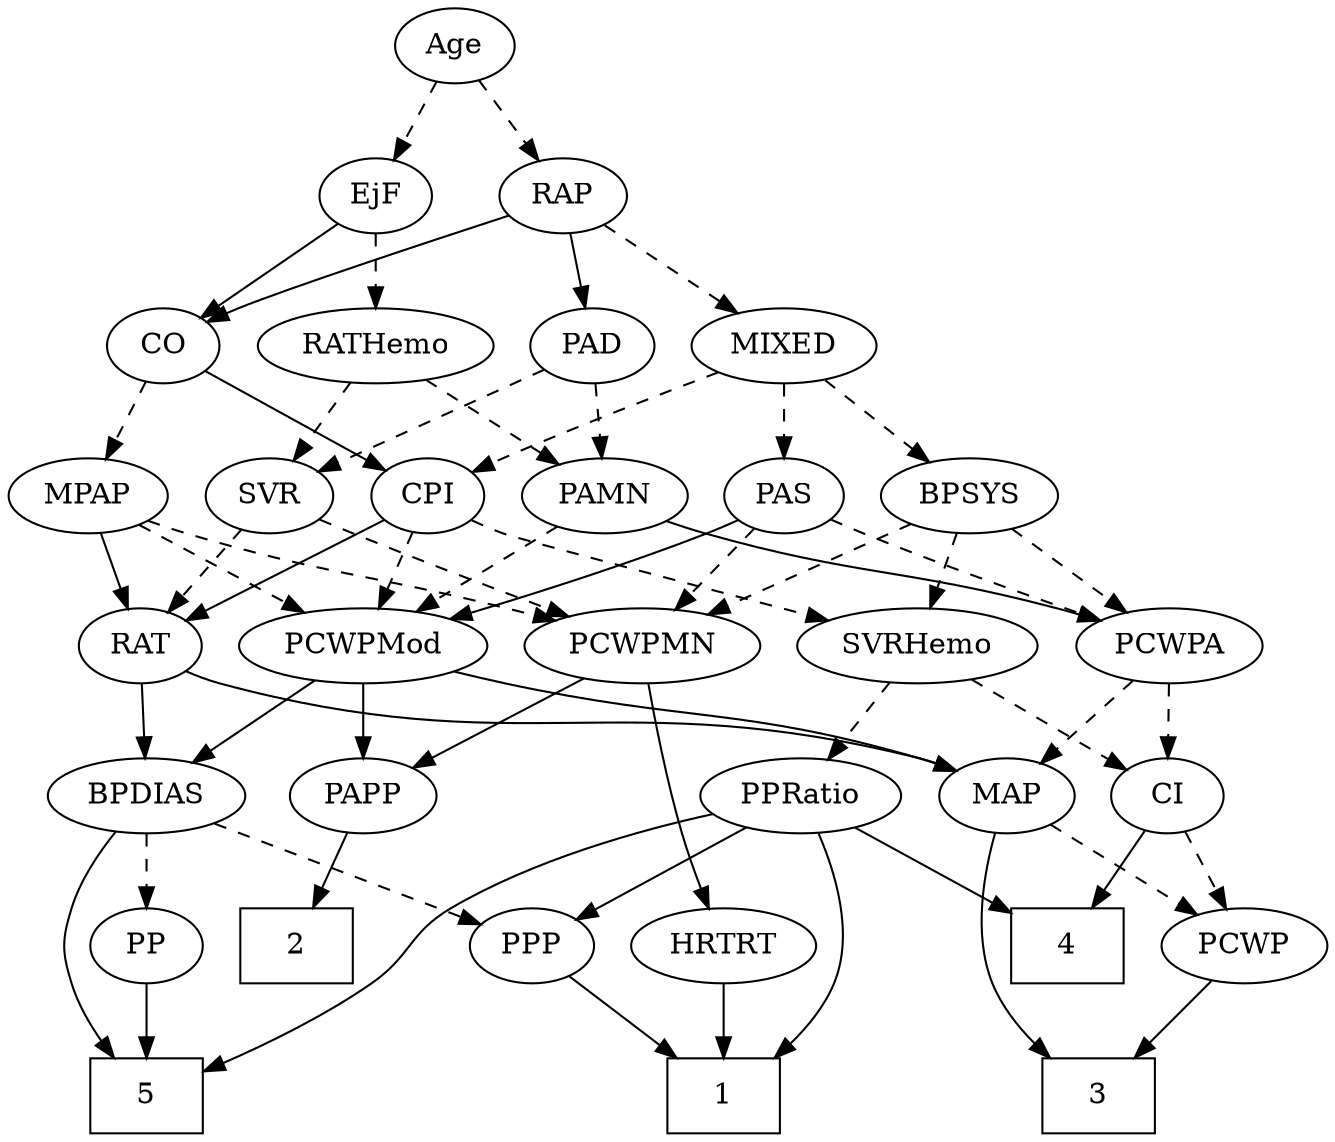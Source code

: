 strict digraph {
	graph [bb="0,0,582.75,540"];
	node [label="\N"];
	1	[height=0.5,
		pos="276.1,18",
		shape=box,
		width=0.75];
	2	[height=0.5,
		pos="399.1,90",
		shape=box,
		width=0.75];
	3	[height=0.5,
		pos="103.1,18",
		shape=box,
		width=0.75];
	4	[height=0.5,
		pos="115.1,90",
		shape=box,
		width=0.75];
	5	[height=0.5,
		pos="543.1,18",
		shape=box,
		width=0.75];
	Age	[height=0.5,
		pos="351.1,522",
		width=0.75];
	EjF	[height=0.5,
		pos="388.1,450",
		width=0.75];
	Age -> EjF	[pos="e,379.56,467.15 359.68,504.76 364.16,496.28 369.75,485.71 374.78,476.2",
		style=dashed];
	RAP	[height=0.5,
		pos="315.1,450",
		width=0.77632];
	Age -> RAP	[pos="e,323.65,467.63 342.75,504.76 338.45,496.4 333.11,486.02 328.27,476.61",
		style=dashed];
	CO	[height=0.5,
		pos="315.1,378",
		width=0.75];
	EjF -> CO	[pos="e,329.85,393.14 373.32,434.83 362.93,424.87 348.85,411.37 337.14,400.14",
		style=solid];
	RATHemo	[height=0.5,
		pos="485.1,378",
		width=1.3721];
	EjF -> RATHemo	[pos="e,463.69,394.45 405.89,436.16 419.77,426.14 439.35,412.02 455.57,400.31",
		style=dashed];
	MIXED	[height=0.5,
		pos="230.1,378",
		width=1.1193];
	RAP -> MIXED	[pos="e,248.63,394.26 298.3,435.17 286.44,425.4 270.31,412.11 256.71,400.91",
		style=dashed];
	PAD	[height=0.5,
		pos="389.1,378",
		width=0.79437];
	RAP -> PAD	[pos="e,373.78,393.49 330.43,434.5 340.85,424.64 354.8,411.44 366.49,400.38",
		style=solid];
	RAP -> CO	[pos="e,315.1,396.1 315.1,431.7 315.1,423.98 315.1,414.71 315.1,406.11",
		style=solid];
	BPSYS	[height=0.5,
		pos="147.1,306",
		width=1.0471];
	MIXED -> BPSYS	[pos="e,164.79,321.92 212.09,361.81 200.59,352.11 185.5,339.39 172.76,328.64",
		style=dashed];
	PAS	[height=0.5,
		pos="230.1,306",
		width=0.75];
	MIXED -> PAS	[pos="e,230.1,324.1 230.1,359.7 230.1,351.98 230.1,342.71 230.1,334.11",
		style=dashed];
	CPI	[height=0.5,
		pos="302.1,306",
		width=0.75];
	MIXED -> CPI	[pos="e,287.15,321.54 246.08,361.46 256.04,351.78 269,339.17 279.95,328.53",
		style=dashed];
	MPAP	[height=0.5,
		pos="472.1,306",
		width=0.97491];
	RAT	[height=0.5,
		pos="518.1,234",
		width=0.75827];
	MPAP -> RAT	[pos="e,507.49,251.15 482.77,288.76 488.46,280.11 495.57,269.27 501.93,259.6",
		style=solid];
	PCWPMod	[height=0.5,
		pos="421.1,234",
		width=1.4443];
	MPAP -> PCWPMod	[pos="e,433.22,251.63 460.27,288.76 453.99,280.14 446.13,269.36 439.11,259.73",
		style=dashed];
	PCWPMN	[height=0.5,
		pos="301.1,234",
		width=1.3902];
	MPAP -> PCWPMN	[pos="e,332.86,248 445.38,294.06 417.8,282.77 374.4,265.01 342.4,251.91",
		style=dashed];
	PCWPA	[height=0.5,
		pos="73.097,234",
		width=1.1555];
	BPSYS -> PCWPA	[pos="e,89.73,250.73 130.67,289.46 120.78,280.11 108.01,268.02 97.005,257.62",
		style=dashed];
	BPSYS -> PCWPMN	[pos="e,271.29,248.55 173.57,292.97 197.88,281.92 234.22,265.4 261.89,252.82",
		style=dashed];
	SVRHemo	[height=0.5,
		pos="183.1,234",
		width=1.3902];
	BPSYS -> SVRHemo	[pos="e,174.38,251.96 155.63,288.41 159.83,280.25 164.98,270.22 169.69,261.07",
		style=dashed];
	PAMN	[height=0.5,
		pos="383.1,306",
		width=1.011];
	PAD -> PAMN	[pos="e,384.56,324.1 387.61,359.7 386.95,351.98 386.16,342.71 385.42,334.11",
		style=dashed];
	SVR	[height=0.5,
		pos="553.1,306",
		width=0.77632];
	PAD -> SVR	[pos="e,531.26,317.24 411.54,366.8 416.64,364.52 422.04,362.15 427.1,360 466.36,343.28 476.92,340.91 516.1,324 517.95,323.2 519.84,322.37 \
521.75,321.52",
		style=dashed];
	CO -> MPAP	[pos="e,446.04,318.16 336.37,366.83 341.2,364.56 346.32,362.18 351.1,360 379.72,346.98 412.39,332.7 436.56,322.25",
		style=dashed];
	CO -> CPI	[pos="e,305.31,324.28 311.95,360.05 310.52,352.35 308.79,343.03 307.18,334.36",
		style=solid];
	PAS -> PCWPMod	[pos="e,383.4,246.59 251.24,294.53 256.08,292.27 261.23,289.97 266.1,288 301.65,273.58 342.77,259.64 373.72,249.68",
		style=solid];
	PAS -> PCWPA	[pos="e,101.56,247.2 208.82,294.83 203.99,292.56 198.88,290.18 194.1,288 166.39,275.39 134.89,261.61 110.98,251.27",
		style=dashed];
	PAS -> PCWPMN	[pos="e,284.67,251.2 244.81,290.5 254.25,281.19 266.71,268.9 277.51,258.25",
		style=dashed];
	PAMN -> PCWPMod	[pos="e,411.89,251.96 392.1,288.41 396.58,280.16 402.09,270.01 407.1,260.78",
		style=dashed];
	PAMN -> PCWPA	[pos="e,103.89,246.12 355.77,293.71 350,291.6 343.9,289.57 338.1,288 244.99,262.84 217.68,275.32 124.1,252 120.69,251.15 117.18,250.18 \
113.67,249.15",
		style=solid];
	RATHemo -> PAMN	[pos="e,403.45,320.97 462.96,361.81 448.03,351.57 428.18,337.94 412.01,326.84",
		style=dashed];
	RATHemo -> SVR	[pos="e,538.8,321.72 500.87,360.76 510,351.37 521.62,339.41 531.58,329.15",
		style=dashed];
	CPI -> RAT	[pos="e,497.07,245.77 323.13,294.23 327.97,291.98 333.15,289.77 338.1,288 400.22,265.81 419.97,274.19 482.1,252 483.95,251.34 485.84,250.61 \
487.73,249.84",
		style=solid];
	CPI -> PCWPMod	[pos="e,395.6,250 321.75,293.44 339.42,283.04 365.78,267.54 386.91,255.11",
		style=dashed];
	CPI -> SVRHemo	[pos="e,208.16,249.74 282.45,293.44 264.66,282.98 238.07,267.34 216.87,254.87",
		style=dashed];
	BPDIAS	[height=0.5,
		pos="518.1,162",
		width=1.1735];
	RAT -> BPDIAS	[pos="e,518.1,180.1 518.1,215.7 518.1,207.98 518.1,198.71 518.1,190.11",
		style=solid];
	MAP	[height=0.5,
		pos="147.1,162",
		width=0.84854];
	RAT -> MAP	[pos="e,169.79,174.21 497.6,221.94 492.64,219.66 487.28,217.5 482.1,216 354.77,179.24 313.96,214.84 186.1,180 183.81,179.38 181.49,178.64 \
179.17,177.84",
		style=solid];
	SVR -> RAT	[pos="e,526.41,251.63 544.98,288.76 540.8,280.4 535.6,270.02 530.9,260.61",
		style=dashed];
	SVR -> PCWPMN	[pos="e,338.47,246.1 531.49,294.18 526.51,291.94 521.18,289.73 516.1,288 448.75,265.03 428.98,269.86 360.1,252 356.26,251.01 352.29,249.94 \
348.31,248.85",
		style=dashed];
	PCWPMod -> BPDIAS	[pos="e,497.63,177.77 442.62,217.46 456.34,207.57 474.28,194.62 489.23,183.83",
		style=solid];
	PCWPMod -> MAP	[pos="e,170.31,174.05 382.48,221.81 375.07,219.79 367.36,217.76 360.1,216 283.35,197.39 261.36,203.91 186.1,180 183.98,179.33 181.82,178.58 \
179.66,177.78",
		style=solid];
	PAPP	[height=0.5,
		pos="399.1,162",
		width=0.88464];
	PCWPMod -> PAPP	[pos="e,404.37,179.79 415.77,216.05 413.26,208.06 410.2,198.33 407.39,189.4",
		style=solid];
	PCWPA -> MAP	[pos="e,131.38,177.86 89.889,217.12 100.01,207.55 113.03,195.23 124.1,184.76",
		style=dashed];
	CI	[height=0.5,
		pos="71.097,162",
		width=0.75];
	PCWPA -> CI	[pos="e,71.586,180.1 72.603,215.7 72.382,207.98 72.117,198.71 71.872,190.11",
		style=dashed];
	PCWPMN -> PAPP	[pos="e,380.06,176.6 322.85,217.46 337.31,207.13 356.42,193.48 371.89,182.43",
		style=solid];
	HRTRT	[height=0.5,
		pos="276.1,90",
		width=1.1013];
	PCWPMN -> HRTRT	[pos="e,279.12,108.19 298.08,215.87 293.82,191.67 285.99,147.21 280.92,118.39",
		style=solid];
	PPRatio	[height=0.5,
		pos="235.1,162",
		width=1.1013];
	SVRHemo -> PPRatio	[pos="e,222.86,179.47 195.42,216.41 201.77,207.87 209.63,197.28 216.68,187.79",
		style=dashed];
	SVRHemo -> CI	[pos="e,90.35,175.03 159.34,218.15 141.69,207.12 117.54,192.03 98.967,180.42",
		style=dashed];
	BPDIAS -> 5	[pos="e,558.62,36.249 542.38,147.18 555.92,138 571.53,124.59 579.1,108 588.72,86.886 577.23,62.415 564.75,44.483",
		style=solid];
	PP	[height=0.5,
		pos="543.1,90",
		width=0.75];
	BPDIAS -> PP	[pos="e,537.1,107.79 524.15,144.05 527,136.06 530.48,126.33 533.67,117.4",
		style=dashed];
	PPP	[height=0.5,
		pos="471.1,90",
		width=0.75];
	BPDIAS -> PPP	[pos="e,481.83,106.99 506.96,144.41 501.14,135.74 493.91,124.97 487.46,115.38",
		style=dashed];
	MAP -> 3	[pos="e,124.81,36.213 151.81,143.95 156.01,125.54 160.22,95.668 151.1,72 146.99,61.358 139.65,51.528 131.93,43.298",
		style=solid];
	PCWP	[height=0.5,
		pos="35.097,90",
		width=0.97491];
	MAP -> PCWP	[pos="e,56.757,104.54 126.81,148.32 109.65,137.6 84.801,122.06 65.296,109.87",
		style=dashed];
	PP -> 5	[pos="e,543.1,36.104 543.1,71.697 543.1,63.983 543.1,54.712 543.1,46.112",
		style=solid];
	PPP -> 1	[pos="e,303.18,26.945 449.96,78.506 445.13,76.248 439.97,73.956 435.1,72 394.04,55.53 345.66,39.928 313.15,29.973",
		style=solid];
	PPRatio -> 1	[pos="e,253.94,36.125 229.15,143.96 223.71,125.55 217.82,95.692 227.1,72 231.29,61.279 238.79,51.427 246.68,43.201",
		style=solid];
	PPRatio -> 4	[pos="e,142.24,106.83 211.67,147.34 194.4,137.26 170.59,123.37 150.94,111.91",
		style=solid];
	PPRatio -> 5	[pos="e,515.91,22.912 260.51,148.04 279.08,138.1 304.53,123.49 325.1,108 343.68,94.008 342.93,83.607 363.1,72 408.52,45.852 467.93,31.638 \
505.82,24.684",
		style=solid];
	PPRatio -> PPP	[pos="e,450.05,101.72 270.38,153.7 310.81,144.86 378.75,128.58 435.1,108 436.95,107.32 438.83,106.59 440.72,105.81",
		style=solid];
	PCWP -> 3	[pos="e,86.135,36.461 50.188,73.465 58.669,64.734 69.452,53.635 79.067,43.737",
		style=solid];
	CI -> 4	[pos="e,104.23,108.29 81.081,145.12 86.308,136.8 92.839,126.41 98.777,116.96",
		style=solid];
	CI -> PCWP	[pos="e,43.651,107.63 62.747,144.76 58.448,136.4 53.105,126.02 48.266,116.61",
		style=dashed];
	PAPP -> 2	[pos="e,399.1,108.1 399.1,143.7 399.1,135.98 399.1,126.71 399.1,118.11",
		style=solid];
	HRTRT -> 1	[pos="e,276.1,36.104 276.1,71.697 276.1,63.983 276.1,54.712 276.1,46.112",
		style=solid];
}

